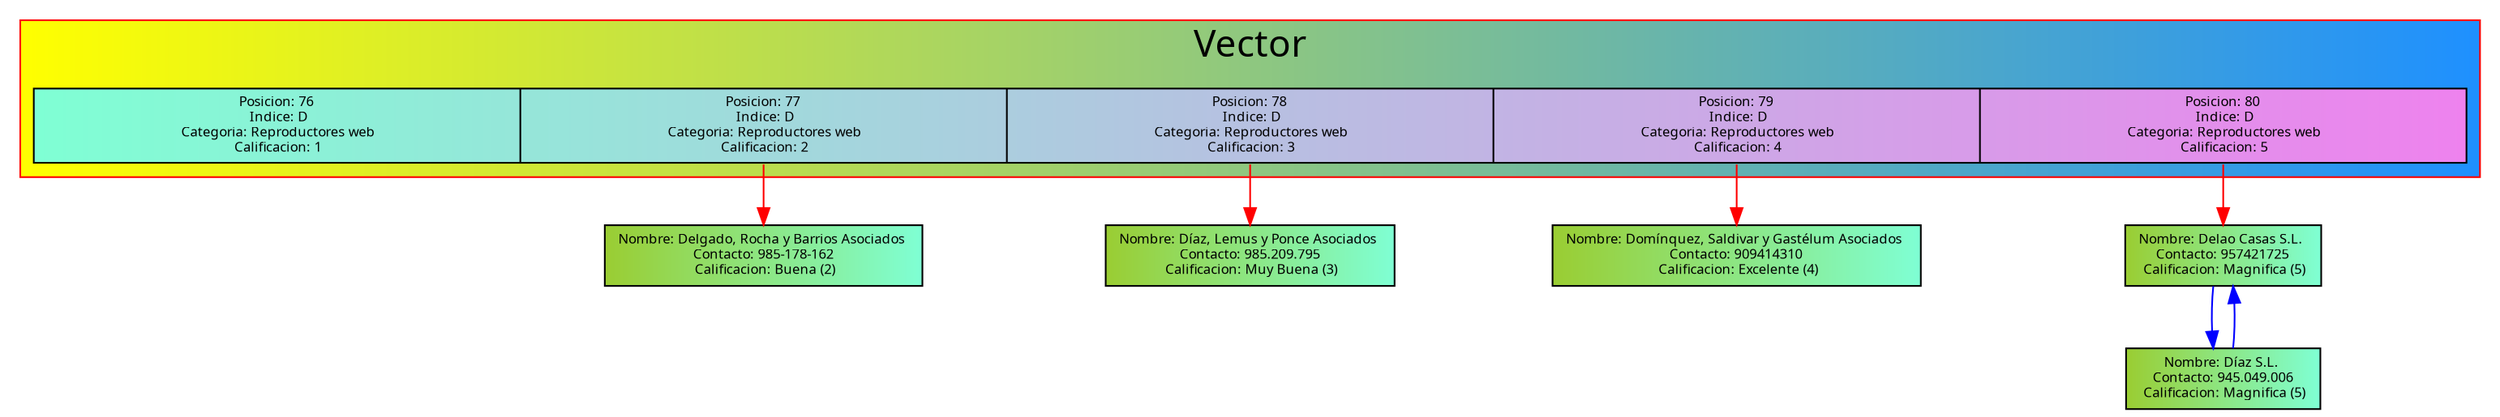 digraph grafo{
fontname="Verdana" color=red fontsize=22;
node [shape=record fontsize=8 fontname="Verdana" style=filled];
edge [color="blue"]
subgraph cluster{
label = "Vector";
bgcolor="yellow:dodgerblue"
Vector[label="<75>Posicion: 76\n Indice: D\n Categoria: Reproductores web\n Calificacion: 1|<76>Posicion: 77\n Indice: D\n Categoria: Reproductores web\n Calificacion: 2|<77>Posicion: 78\n Indice: D\n Categoria: Reproductores web\n Calificacion: 3|<78>Posicion: 79\n Indice: D\n Categoria: Reproductores web\n Calificacion: 4|<79>Posicion: 80\n Indice: D\n Categoria: Reproductores web\n Calificacion: 5",width=20, fillcolor="aquamarine:violet"];
}
7621[label="Nombre: Delgado, Rocha y Barrios Asociados \n Contacto: 985-178-162 \n Calificacion: Buena (2)", fillcolor="yellowgreen:aquamarine"];
Vector:76->7621[color=red]
7731[label="Nombre: Díaz, Lemus y Ponce Asociados \n Contacto: 985.209.795 \n Calificacion: Muy Buena (3)", fillcolor="yellowgreen:aquamarine"];
Vector:77->7731[color=red]
7841[label="Nombre: Domínquez, Saldivar y Gastélum Asociados \n Contacto: 909414310 \n Calificacion: Excelente (4)", fillcolor="yellowgreen:aquamarine"];
Vector:78->7841[color=red]
7951[label="Nombre: Delao Casas S.L. \n Contacto: 957421725 \n Calificacion: Magnifica (5)", fillcolor="yellowgreen:aquamarine"];
Vector:79->7951[color=red]
7952->7951
7951->7952
7952[label="Nombre: Díaz S.L. \n Contacto: 945.049.006 \n Calificacion: Magnifica (5)", fillcolor="yellowgreen:aquamarine"];
}